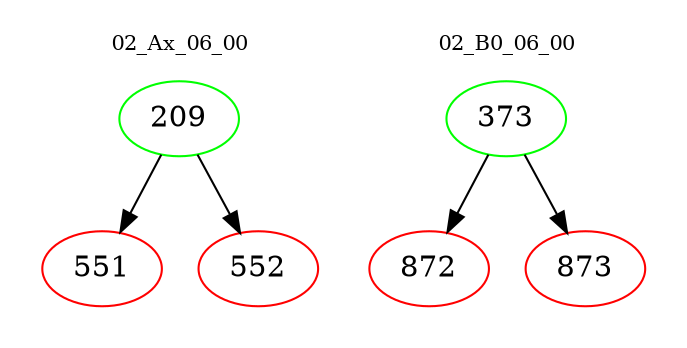 digraph{
subgraph cluster_0 {
color = white
label = "02_Ax_06_00";
fontsize=10;
T0_209 [label="209", color="green"]
T0_209 -> T0_551 [color="black"]
T0_551 [label="551", color="red"]
T0_209 -> T0_552 [color="black"]
T0_552 [label="552", color="red"]
}
subgraph cluster_1 {
color = white
label = "02_B0_06_00";
fontsize=10;
T1_373 [label="373", color="green"]
T1_373 -> T1_872 [color="black"]
T1_872 [label="872", color="red"]
T1_373 -> T1_873 [color="black"]
T1_873 [label="873", color="red"]
}
}
